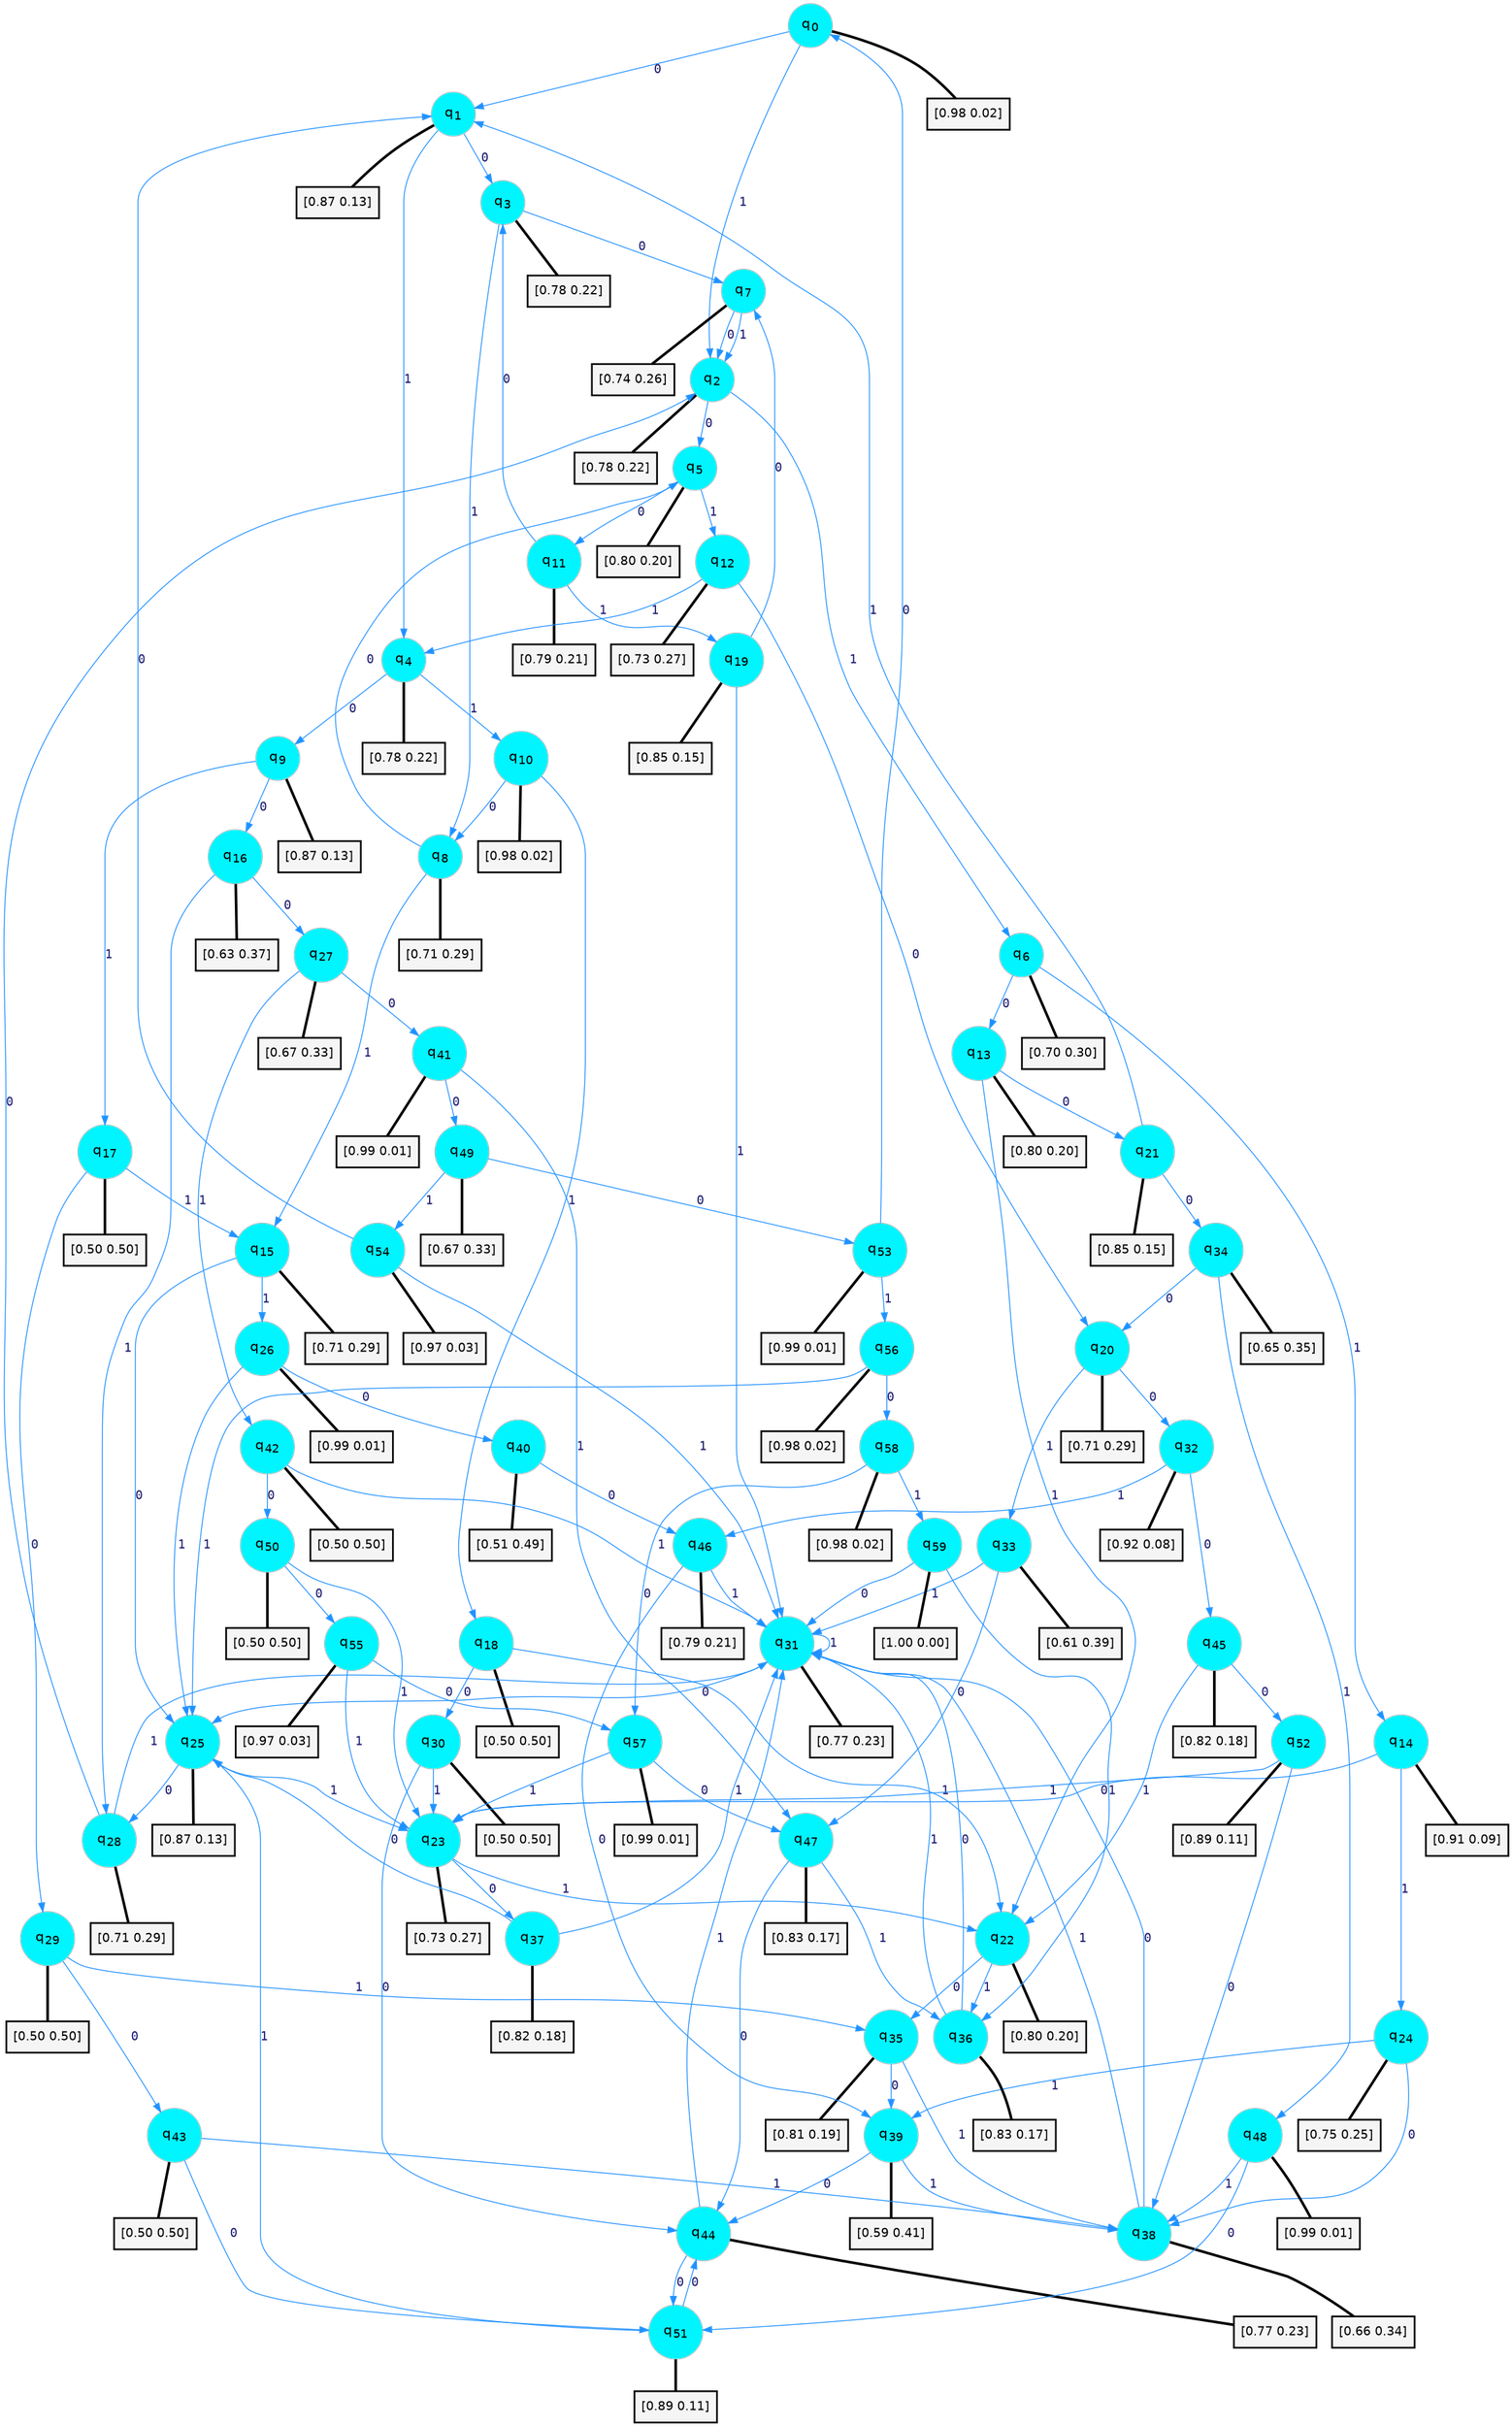 digraph G {
graph [
bgcolor=transparent, dpi=300, rankdir=TD, size="40,25"];
node [
color=gray, fillcolor=turquoise1, fontcolor=black, fontname=Helvetica, fontsize=16, fontweight=bold, shape=circle, style=filled];
edge [
arrowsize=1, color=dodgerblue1, fontcolor=midnightblue, fontname=courier, fontweight=bold, penwidth=1, style=solid, weight=20];
0[label=<q<SUB>0</SUB>>];
1[label=<q<SUB>1</SUB>>];
2[label=<q<SUB>2</SUB>>];
3[label=<q<SUB>3</SUB>>];
4[label=<q<SUB>4</SUB>>];
5[label=<q<SUB>5</SUB>>];
6[label=<q<SUB>6</SUB>>];
7[label=<q<SUB>7</SUB>>];
8[label=<q<SUB>8</SUB>>];
9[label=<q<SUB>9</SUB>>];
10[label=<q<SUB>10</SUB>>];
11[label=<q<SUB>11</SUB>>];
12[label=<q<SUB>12</SUB>>];
13[label=<q<SUB>13</SUB>>];
14[label=<q<SUB>14</SUB>>];
15[label=<q<SUB>15</SUB>>];
16[label=<q<SUB>16</SUB>>];
17[label=<q<SUB>17</SUB>>];
18[label=<q<SUB>18</SUB>>];
19[label=<q<SUB>19</SUB>>];
20[label=<q<SUB>20</SUB>>];
21[label=<q<SUB>21</SUB>>];
22[label=<q<SUB>22</SUB>>];
23[label=<q<SUB>23</SUB>>];
24[label=<q<SUB>24</SUB>>];
25[label=<q<SUB>25</SUB>>];
26[label=<q<SUB>26</SUB>>];
27[label=<q<SUB>27</SUB>>];
28[label=<q<SUB>28</SUB>>];
29[label=<q<SUB>29</SUB>>];
30[label=<q<SUB>30</SUB>>];
31[label=<q<SUB>31</SUB>>];
32[label=<q<SUB>32</SUB>>];
33[label=<q<SUB>33</SUB>>];
34[label=<q<SUB>34</SUB>>];
35[label=<q<SUB>35</SUB>>];
36[label=<q<SUB>36</SUB>>];
37[label=<q<SUB>37</SUB>>];
38[label=<q<SUB>38</SUB>>];
39[label=<q<SUB>39</SUB>>];
40[label=<q<SUB>40</SUB>>];
41[label=<q<SUB>41</SUB>>];
42[label=<q<SUB>42</SUB>>];
43[label=<q<SUB>43</SUB>>];
44[label=<q<SUB>44</SUB>>];
45[label=<q<SUB>45</SUB>>];
46[label=<q<SUB>46</SUB>>];
47[label=<q<SUB>47</SUB>>];
48[label=<q<SUB>48</SUB>>];
49[label=<q<SUB>49</SUB>>];
50[label=<q<SUB>50</SUB>>];
51[label=<q<SUB>51</SUB>>];
52[label=<q<SUB>52</SUB>>];
53[label=<q<SUB>53</SUB>>];
54[label=<q<SUB>54</SUB>>];
55[label=<q<SUB>55</SUB>>];
56[label=<q<SUB>56</SUB>>];
57[label=<q<SUB>57</SUB>>];
58[label=<q<SUB>58</SUB>>];
59[label=<q<SUB>59</SUB>>];
60[label="[0.98 0.02]", shape=box,fontcolor=black, fontname=Helvetica, fontsize=14, penwidth=2, fillcolor=whitesmoke,color=black];
61[label="[0.87 0.13]", shape=box,fontcolor=black, fontname=Helvetica, fontsize=14, penwidth=2, fillcolor=whitesmoke,color=black];
62[label="[0.78 0.22]", shape=box,fontcolor=black, fontname=Helvetica, fontsize=14, penwidth=2, fillcolor=whitesmoke,color=black];
63[label="[0.78 0.22]", shape=box,fontcolor=black, fontname=Helvetica, fontsize=14, penwidth=2, fillcolor=whitesmoke,color=black];
64[label="[0.78 0.22]", shape=box,fontcolor=black, fontname=Helvetica, fontsize=14, penwidth=2, fillcolor=whitesmoke,color=black];
65[label="[0.80 0.20]", shape=box,fontcolor=black, fontname=Helvetica, fontsize=14, penwidth=2, fillcolor=whitesmoke,color=black];
66[label="[0.70 0.30]", shape=box,fontcolor=black, fontname=Helvetica, fontsize=14, penwidth=2, fillcolor=whitesmoke,color=black];
67[label="[0.74 0.26]", shape=box,fontcolor=black, fontname=Helvetica, fontsize=14, penwidth=2, fillcolor=whitesmoke,color=black];
68[label="[0.71 0.29]", shape=box,fontcolor=black, fontname=Helvetica, fontsize=14, penwidth=2, fillcolor=whitesmoke,color=black];
69[label="[0.87 0.13]", shape=box,fontcolor=black, fontname=Helvetica, fontsize=14, penwidth=2, fillcolor=whitesmoke,color=black];
70[label="[0.98 0.02]", shape=box,fontcolor=black, fontname=Helvetica, fontsize=14, penwidth=2, fillcolor=whitesmoke,color=black];
71[label="[0.79 0.21]", shape=box,fontcolor=black, fontname=Helvetica, fontsize=14, penwidth=2, fillcolor=whitesmoke,color=black];
72[label="[0.73 0.27]", shape=box,fontcolor=black, fontname=Helvetica, fontsize=14, penwidth=2, fillcolor=whitesmoke,color=black];
73[label="[0.80 0.20]", shape=box,fontcolor=black, fontname=Helvetica, fontsize=14, penwidth=2, fillcolor=whitesmoke,color=black];
74[label="[0.91 0.09]", shape=box,fontcolor=black, fontname=Helvetica, fontsize=14, penwidth=2, fillcolor=whitesmoke,color=black];
75[label="[0.71 0.29]", shape=box,fontcolor=black, fontname=Helvetica, fontsize=14, penwidth=2, fillcolor=whitesmoke,color=black];
76[label="[0.63 0.37]", shape=box,fontcolor=black, fontname=Helvetica, fontsize=14, penwidth=2, fillcolor=whitesmoke,color=black];
77[label="[0.50 0.50]", shape=box,fontcolor=black, fontname=Helvetica, fontsize=14, penwidth=2, fillcolor=whitesmoke,color=black];
78[label="[0.50 0.50]", shape=box,fontcolor=black, fontname=Helvetica, fontsize=14, penwidth=2, fillcolor=whitesmoke,color=black];
79[label="[0.85 0.15]", shape=box,fontcolor=black, fontname=Helvetica, fontsize=14, penwidth=2, fillcolor=whitesmoke,color=black];
80[label="[0.71 0.29]", shape=box,fontcolor=black, fontname=Helvetica, fontsize=14, penwidth=2, fillcolor=whitesmoke,color=black];
81[label="[0.85 0.15]", shape=box,fontcolor=black, fontname=Helvetica, fontsize=14, penwidth=2, fillcolor=whitesmoke,color=black];
82[label="[0.80 0.20]", shape=box,fontcolor=black, fontname=Helvetica, fontsize=14, penwidth=2, fillcolor=whitesmoke,color=black];
83[label="[0.73 0.27]", shape=box,fontcolor=black, fontname=Helvetica, fontsize=14, penwidth=2, fillcolor=whitesmoke,color=black];
84[label="[0.75 0.25]", shape=box,fontcolor=black, fontname=Helvetica, fontsize=14, penwidth=2, fillcolor=whitesmoke,color=black];
85[label="[0.87 0.13]", shape=box,fontcolor=black, fontname=Helvetica, fontsize=14, penwidth=2, fillcolor=whitesmoke,color=black];
86[label="[0.99 0.01]", shape=box,fontcolor=black, fontname=Helvetica, fontsize=14, penwidth=2, fillcolor=whitesmoke,color=black];
87[label="[0.67 0.33]", shape=box,fontcolor=black, fontname=Helvetica, fontsize=14, penwidth=2, fillcolor=whitesmoke,color=black];
88[label="[0.71 0.29]", shape=box,fontcolor=black, fontname=Helvetica, fontsize=14, penwidth=2, fillcolor=whitesmoke,color=black];
89[label="[0.50 0.50]", shape=box,fontcolor=black, fontname=Helvetica, fontsize=14, penwidth=2, fillcolor=whitesmoke,color=black];
90[label="[0.50 0.50]", shape=box,fontcolor=black, fontname=Helvetica, fontsize=14, penwidth=2, fillcolor=whitesmoke,color=black];
91[label="[0.77 0.23]", shape=box,fontcolor=black, fontname=Helvetica, fontsize=14, penwidth=2, fillcolor=whitesmoke,color=black];
92[label="[0.92 0.08]", shape=box,fontcolor=black, fontname=Helvetica, fontsize=14, penwidth=2, fillcolor=whitesmoke,color=black];
93[label="[0.61 0.39]", shape=box,fontcolor=black, fontname=Helvetica, fontsize=14, penwidth=2, fillcolor=whitesmoke,color=black];
94[label="[0.65 0.35]", shape=box,fontcolor=black, fontname=Helvetica, fontsize=14, penwidth=2, fillcolor=whitesmoke,color=black];
95[label="[0.81 0.19]", shape=box,fontcolor=black, fontname=Helvetica, fontsize=14, penwidth=2, fillcolor=whitesmoke,color=black];
96[label="[0.83 0.17]", shape=box,fontcolor=black, fontname=Helvetica, fontsize=14, penwidth=2, fillcolor=whitesmoke,color=black];
97[label="[0.82 0.18]", shape=box,fontcolor=black, fontname=Helvetica, fontsize=14, penwidth=2, fillcolor=whitesmoke,color=black];
98[label="[0.66 0.34]", shape=box,fontcolor=black, fontname=Helvetica, fontsize=14, penwidth=2, fillcolor=whitesmoke,color=black];
99[label="[0.59 0.41]", shape=box,fontcolor=black, fontname=Helvetica, fontsize=14, penwidth=2, fillcolor=whitesmoke,color=black];
100[label="[0.51 0.49]", shape=box,fontcolor=black, fontname=Helvetica, fontsize=14, penwidth=2, fillcolor=whitesmoke,color=black];
101[label="[0.99 0.01]", shape=box,fontcolor=black, fontname=Helvetica, fontsize=14, penwidth=2, fillcolor=whitesmoke,color=black];
102[label="[0.50 0.50]", shape=box,fontcolor=black, fontname=Helvetica, fontsize=14, penwidth=2, fillcolor=whitesmoke,color=black];
103[label="[0.50 0.50]", shape=box,fontcolor=black, fontname=Helvetica, fontsize=14, penwidth=2, fillcolor=whitesmoke,color=black];
104[label="[0.77 0.23]", shape=box,fontcolor=black, fontname=Helvetica, fontsize=14, penwidth=2, fillcolor=whitesmoke,color=black];
105[label="[0.82 0.18]", shape=box,fontcolor=black, fontname=Helvetica, fontsize=14, penwidth=2, fillcolor=whitesmoke,color=black];
106[label="[0.79 0.21]", shape=box,fontcolor=black, fontname=Helvetica, fontsize=14, penwidth=2, fillcolor=whitesmoke,color=black];
107[label="[0.83 0.17]", shape=box,fontcolor=black, fontname=Helvetica, fontsize=14, penwidth=2, fillcolor=whitesmoke,color=black];
108[label="[0.99 0.01]", shape=box,fontcolor=black, fontname=Helvetica, fontsize=14, penwidth=2, fillcolor=whitesmoke,color=black];
109[label="[0.67 0.33]", shape=box,fontcolor=black, fontname=Helvetica, fontsize=14, penwidth=2, fillcolor=whitesmoke,color=black];
110[label="[0.50 0.50]", shape=box,fontcolor=black, fontname=Helvetica, fontsize=14, penwidth=2, fillcolor=whitesmoke,color=black];
111[label="[0.89 0.11]", shape=box,fontcolor=black, fontname=Helvetica, fontsize=14, penwidth=2, fillcolor=whitesmoke,color=black];
112[label="[0.89 0.11]", shape=box,fontcolor=black, fontname=Helvetica, fontsize=14, penwidth=2, fillcolor=whitesmoke,color=black];
113[label="[0.99 0.01]", shape=box,fontcolor=black, fontname=Helvetica, fontsize=14, penwidth=2, fillcolor=whitesmoke,color=black];
114[label="[0.97 0.03]", shape=box,fontcolor=black, fontname=Helvetica, fontsize=14, penwidth=2, fillcolor=whitesmoke,color=black];
115[label="[0.97 0.03]", shape=box,fontcolor=black, fontname=Helvetica, fontsize=14, penwidth=2, fillcolor=whitesmoke,color=black];
116[label="[0.98 0.02]", shape=box,fontcolor=black, fontname=Helvetica, fontsize=14, penwidth=2, fillcolor=whitesmoke,color=black];
117[label="[0.99 0.01]", shape=box,fontcolor=black, fontname=Helvetica, fontsize=14, penwidth=2, fillcolor=whitesmoke,color=black];
118[label="[0.98 0.02]", shape=box,fontcolor=black, fontname=Helvetica, fontsize=14, penwidth=2, fillcolor=whitesmoke,color=black];
119[label="[1.00 0.00]", shape=box,fontcolor=black, fontname=Helvetica, fontsize=14, penwidth=2, fillcolor=whitesmoke,color=black];
0->1 [label=0];
0->2 [label=1];
0->60 [arrowhead=none, penwidth=3,color=black];
1->3 [label=0];
1->4 [label=1];
1->61 [arrowhead=none, penwidth=3,color=black];
2->5 [label=0];
2->6 [label=1];
2->62 [arrowhead=none, penwidth=3,color=black];
3->7 [label=0];
3->8 [label=1];
3->63 [arrowhead=none, penwidth=3,color=black];
4->9 [label=0];
4->10 [label=1];
4->64 [arrowhead=none, penwidth=3,color=black];
5->11 [label=0];
5->12 [label=1];
5->65 [arrowhead=none, penwidth=3,color=black];
6->13 [label=0];
6->14 [label=1];
6->66 [arrowhead=none, penwidth=3,color=black];
7->2 [label=0];
7->2 [label=1];
7->67 [arrowhead=none, penwidth=3,color=black];
8->5 [label=0];
8->15 [label=1];
8->68 [arrowhead=none, penwidth=3,color=black];
9->16 [label=0];
9->17 [label=1];
9->69 [arrowhead=none, penwidth=3,color=black];
10->8 [label=0];
10->18 [label=1];
10->70 [arrowhead=none, penwidth=3,color=black];
11->3 [label=0];
11->19 [label=1];
11->71 [arrowhead=none, penwidth=3,color=black];
12->20 [label=0];
12->4 [label=1];
12->72 [arrowhead=none, penwidth=3,color=black];
13->21 [label=0];
13->22 [label=1];
13->73 [arrowhead=none, penwidth=3,color=black];
14->23 [label=0];
14->24 [label=1];
14->74 [arrowhead=none, penwidth=3,color=black];
15->25 [label=0];
15->26 [label=1];
15->75 [arrowhead=none, penwidth=3,color=black];
16->27 [label=0];
16->28 [label=1];
16->76 [arrowhead=none, penwidth=3,color=black];
17->29 [label=0];
17->15 [label=1];
17->77 [arrowhead=none, penwidth=3,color=black];
18->30 [label=0];
18->22 [label=1];
18->78 [arrowhead=none, penwidth=3,color=black];
19->7 [label=0];
19->31 [label=1];
19->79 [arrowhead=none, penwidth=3,color=black];
20->32 [label=0];
20->33 [label=1];
20->80 [arrowhead=none, penwidth=3,color=black];
21->34 [label=0];
21->1 [label=1];
21->81 [arrowhead=none, penwidth=3,color=black];
22->35 [label=0];
22->36 [label=1];
22->82 [arrowhead=none, penwidth=3,color=black];
23->37 [label=0];
23->22 [label=1];
23->83 [arrowhead=none, penwidth=3,color=black];
24->38 [label=0];
24->39 [label=1];
24->84 [arrowhead=none, penwidth=3,color=black];
25->28 [label=0];
25->23 [label=1];
25->85 [arrowhead=none, penwidth=3,color=black];
26->40 [label=0];
26->25 [label=1];
26->86 [arrowhead=none, penwidth=3,color=black];
27->41 [label=0];
27->42 [label=1];
27->87 [arrowhead=none, penwidth=3,color=black];
28->2 [label=0];
28->31 [label=1];
28->88 [arrowhead=none, penwidth=3,color=black];
29->43 [label=0];
29->35 [label=1];
29->89 [arrowhead=none, penwidth=3,color=black];
30->44 [label=0];
30->23 [label=1];
30->90 [arrowhead=none, penwidth=3,color=black];
31->25 [label=0];
31->31 [label=1];
31->91 [arrowhead=none, penwidth=3,color=black];
32->45 [label=0];
32->46 [label=1];
32->92 [arrowhead=none, penwidth=3,color=black];
33->47 [label=0];
33->31 [label=1];
33->93 [arrowhead=none, penwidth=3,color=black];
34->20 [label=0];
34->48 [label=1];
34->94 [arrowhead=none, penwidth=3,color=black];
35->39 [label=0];
35->38 [label=1];
35->95 [arrowhead=none, penwidth=3,color=black];
36->31 [label=0];
36->31 [label=1];
36->96 [arrowhead=none, penwidth=3,color=black];
37->25 [label=0];
37->31 [label=1];
37->97 [arrowhead=none, penwidth=3,color=black];
38->31 [label=0];
38->31 [label=1];
38->98 [arrowhead=none, penwidth=3,color=black];
39->44 [label=0];
39->38 [label=1];
39->99 [arrowhead=none, penwidth=3,color=black];
40->46 [label=0];
40->100 [arrowhead=none, penwidth=3,color=black];
41->49 [label=0];
41->47 [label=1];
41->101 [arrowhead=none, penwidth=3,color=black];
42->50 [label=0];
42->31 [label=1];
42->102 [arrowhead=none, penwidth=3,color=black];
43->51 [label=0];
43->38 [label=1];
43->103 [arrowhead=none, penwidth=3,color=black];
44->51 [label=0];
44->31 [label=1];
44->104 [arrowhead=none, penwidth=3,color=black];
45->52 [label=0];
45->22 [label=1];
45->105 [arrowhead=none, penwidth=3,color=black];
46->39 [label=0];
46->31 [label=1];
46->106 [arrowhead=none, penwidth=3,color=black];
47->44 [label=0];
47->36 [label=1];
47->107 [arrowhead=none, penwidth=3,color=black];
48->51 [label=0];
48->38 [label=1];
48->108 [arrowhead=none, penwidth=3,color=black];
49->53 [label=0];
49->54 [label=1];
49->109 [arrowhead=none, penwidth=3,color=black];
50->55 [label=0];
50->23 [label=1];
50->110 [arrowhead=none, penwidth=3,color=black];
51->44 [label=0];
51->25 [label=1];
51->111 [arrowhead=none, penwidth=3,color=black];
52->38 [label=0];
52->23 [label=1];
52->112 [arrowhead=none, penwidth=3,color=black];
53->0 [label=0];
53->56 [label=1];
53->113 [arrowhead=none, penwidth=3,color=black];
54->1 [label=0];
54->31 [label=1];
54->114 [arrowhead=none, penwidth=3,color=black];
55->57 [label=0];
55->23 [label=1];
55->115 [arrowhead=none, penwidth=3,color=black];
56->58 [label=0];
56->25 [label=1];
56->116 [arrowhead=none, penwidth=3,color=black];
57->47 [label=0];
57->23 [label=1];
57->117 [arrowhead=none, penwidth=3,color=black];
58->57 [label=0];
58->59 [label=1];
58->118 [arrowhead=none, penwidth=3,color=black];
59->31 [label=0];
59->36 [label=1];
59->119 [arrowhead=none, penwidth=3,color=black];
}
